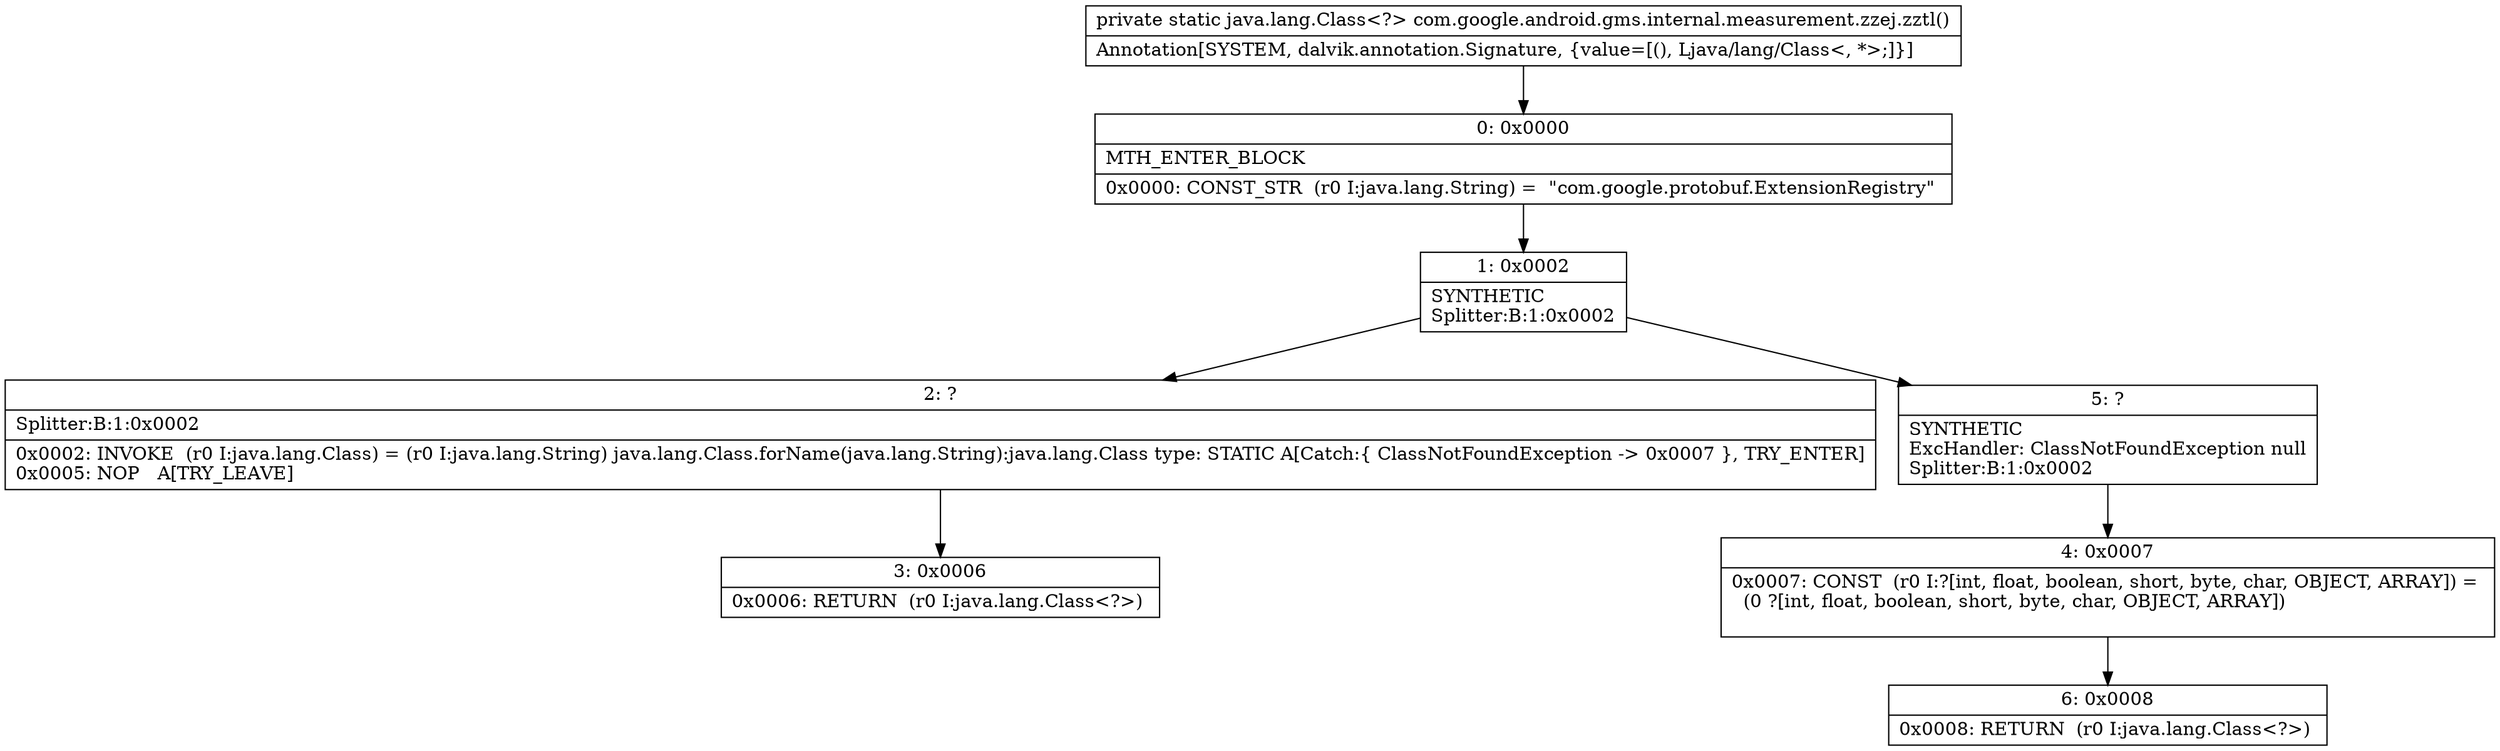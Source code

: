 digraph "CFG forcom.google.android.gms.internal.measurement.zzej.zztl()Ljava\/lang\/Class;" {
Node_0 [shape=record,label="{0\:\ 0x0000|MTH_ENTER_BLOCK\l|0x0000: CONST_STR  (r0 I:java.lang.String) =  \"com.google.protobuf.ExtensionRegistry\" \l}"];
Node_1 [shape=record,label="{1\:\ 0x0002|SYNTHETIC\lSplitter:B:1:0x0002\l}"];
Node_2 [shape=record,label="{2\:\ ?|Splitter:B:1:0x0002\l|0x0002: INVOKE  (r0 I:java.lang.Class) = (r0 I:java.lang.String) java.lang.Class.forName(java.lang.String):java.lang.Class type: STATIC A[Catch:\{ ClassNotFoundException \-\> 0x0007 \}, TRY_ENTER]\l0x0005: NOP   A[TRY_LEAVE]\l}"];
Node_3 [shape=record,label="{3\:\ 0x0006|0x0006: RETURN  (r0 I:java.lang.Class\<?\>) \l}"];
Node_4 [shape=record,label="{4\:\ 0x0007|0x0007: CONST  (r0 I:?[int, float, boolean, short, byte, char, OBJECT, ARRAY]) = \l  (0 ?[int, float, boolean, short, byte, char, OBJECT, ARRAY])\l \l}"];
Node_5 [shape=record,label="{5\:\ ?|SYNTHETIC\lExcHandler: ClassNotFoundException null\lSplitter:B:1:0x0002\l}"];
Node_6 [shape=record,label="{6\:\ 0x0008|0x0008: RETURN  (r0 I:java.lang.Class\<?\>) \l}"];
MethodNode[shape=record,label="{private static java.lang.Class\<?\> com.google.android.gms.internal.measurement.zzej.zztl()  | Annotation[SYSTEM, dalvik.annotation.Signature, \{value=[(), Ljava\/lang\/Class\<, *\>;]\}]\l}"];
MethodNode -> Node_0;
Node_0 -> Node_1;
Node_1 -> Node_2;
Node_1 -> Node_5;
Node_2 -> Node_3;
Node_4 -> Node_6;
Node_5 -> Node_4;
}

